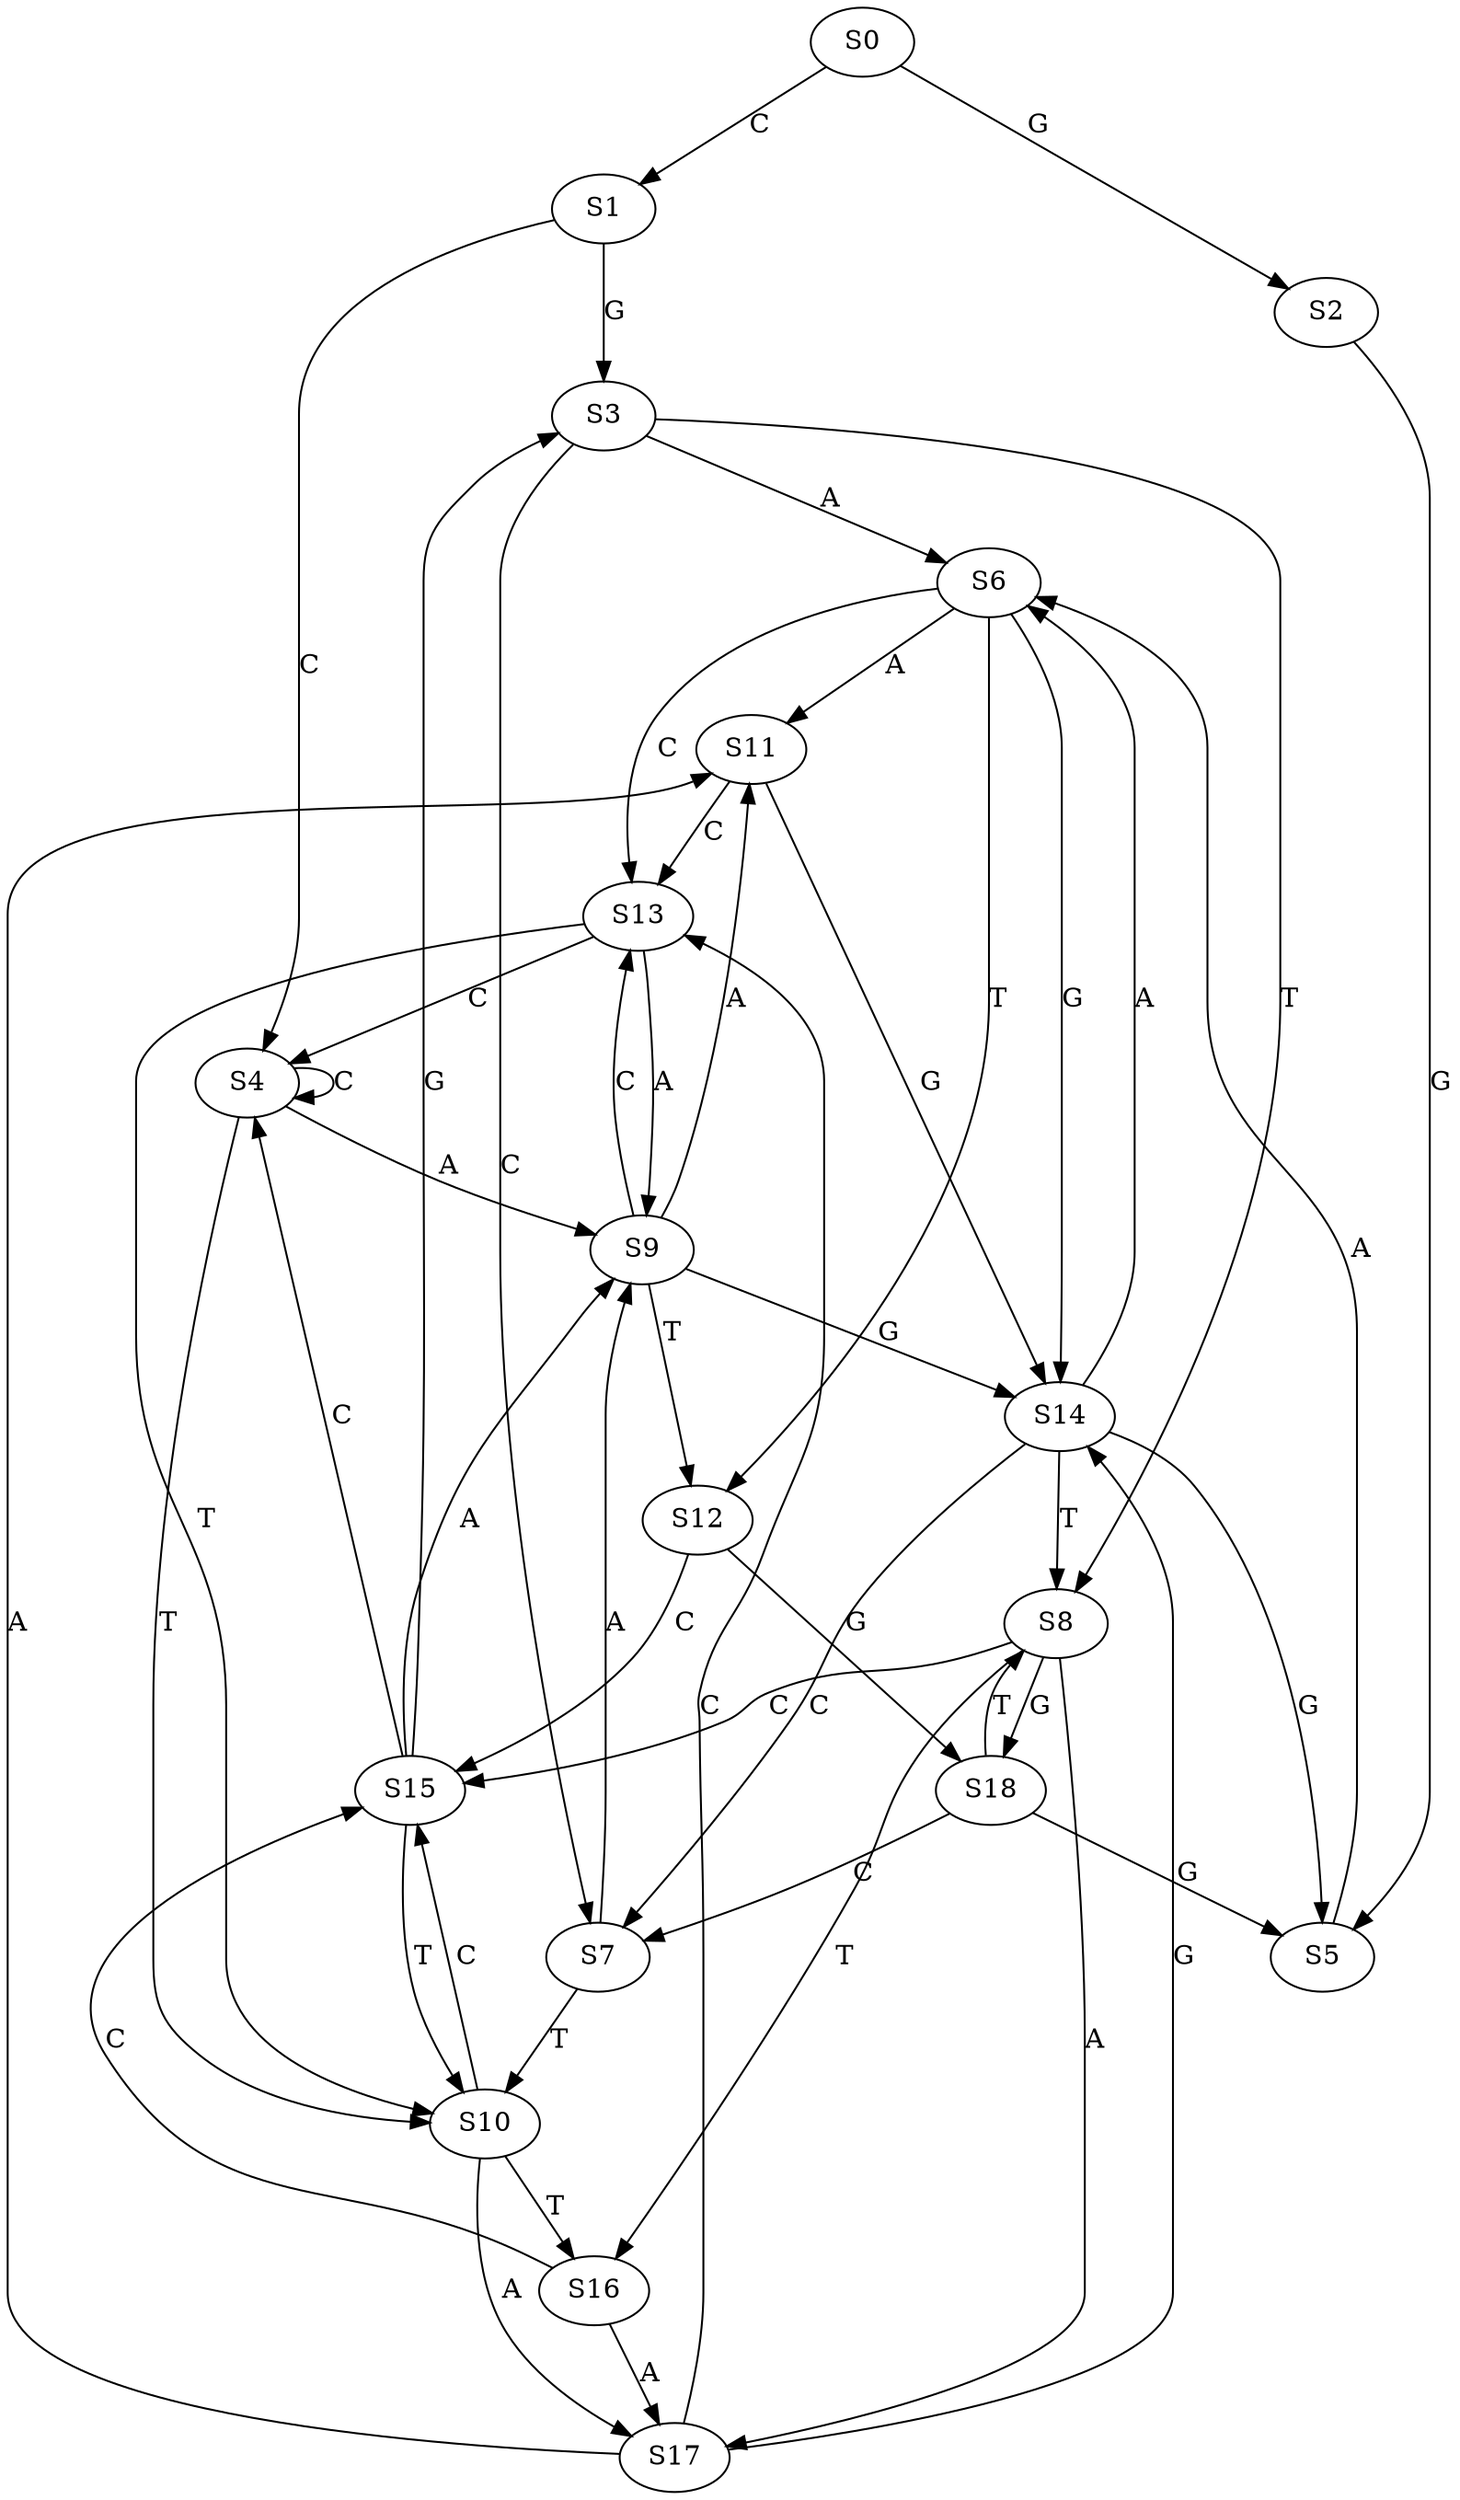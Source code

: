 strict digraph  {
	S0 -> S1 [ label = C ];
	S0 -> S2 [ label = G ];
	S1 -> S3 [ label = G ];
	S1 -> S4 [ label = C ];
	S2 -> S5 [ label = G ];
	S3 -> S6 [ label = A ];
	S3 -> S7 [ label = C ];
	S3 -> S8 [ label = T ];
	S4 -> S9 [ label = A ];
	S4 -> S10 [ label = T ];
	S4 -> S4 [ label = C ];
	S5 -> S6 [ label = A ];
	S6 -> S11 [ label = A ];
	S6 -> S12 [ label = T ];
	S6 -> S13 [ label = C ];
	S6 -> S14 [ label = G ];
	S7 -> S9 [ label = A ];
	S7 -> S10 [ label = T ];
	S8 -> S15 [ label = C ];
	S8 -> S16 [ label = T ];
	S8 -> S17 [ label = A ];
	S8 -> S18 [ label = G ];
	S9 -> S14 [ label = G ];
	S9 -> S12 [ label = T ];
	S9 -> S11 [ label = A ];
	S9 -> S13 [ label = C ];
	S10 -> S16 [ label = T ];
	S10 -> S17 [ label = A ];
	S10 -> S15 [ label = C ];
	S11 -> S14 [ label = G ];
	S11 -> S13 [ label = C ];
	S12 -> S18 [ label = G ];
	S12 -> S15 [ label = C ];
	S13 -> S4 [ label = C ];
	S13 -> S9 [ label = A ];
	S13 -> S10 [ label = T ];
	S14 -> S8 [ label = T ];
	S14 -> S7 [ label = C ];
	S14 -> S6 [ label = A ];
	S14 -> S5 [ label = G ];
	S15 -> S9 [ label = A ];
	S15 -> S4 [ label = C ];
	S15 -> S3 [ label = G ];
	S15 -> S10 [ label = T ];
	S16 -> S17 [ label = A ];
	S16 -> S15 [ label = C ];
	S17 -> S14 [ label = G ];
	S17 -> S13 [ label = C ];
	S17 -> S11 [ label = A ];
	S18 -> S7 [ label = C ];
	S18 -> S5 [ label = G ];
	S18 -> S8 [ label = T ];
}
